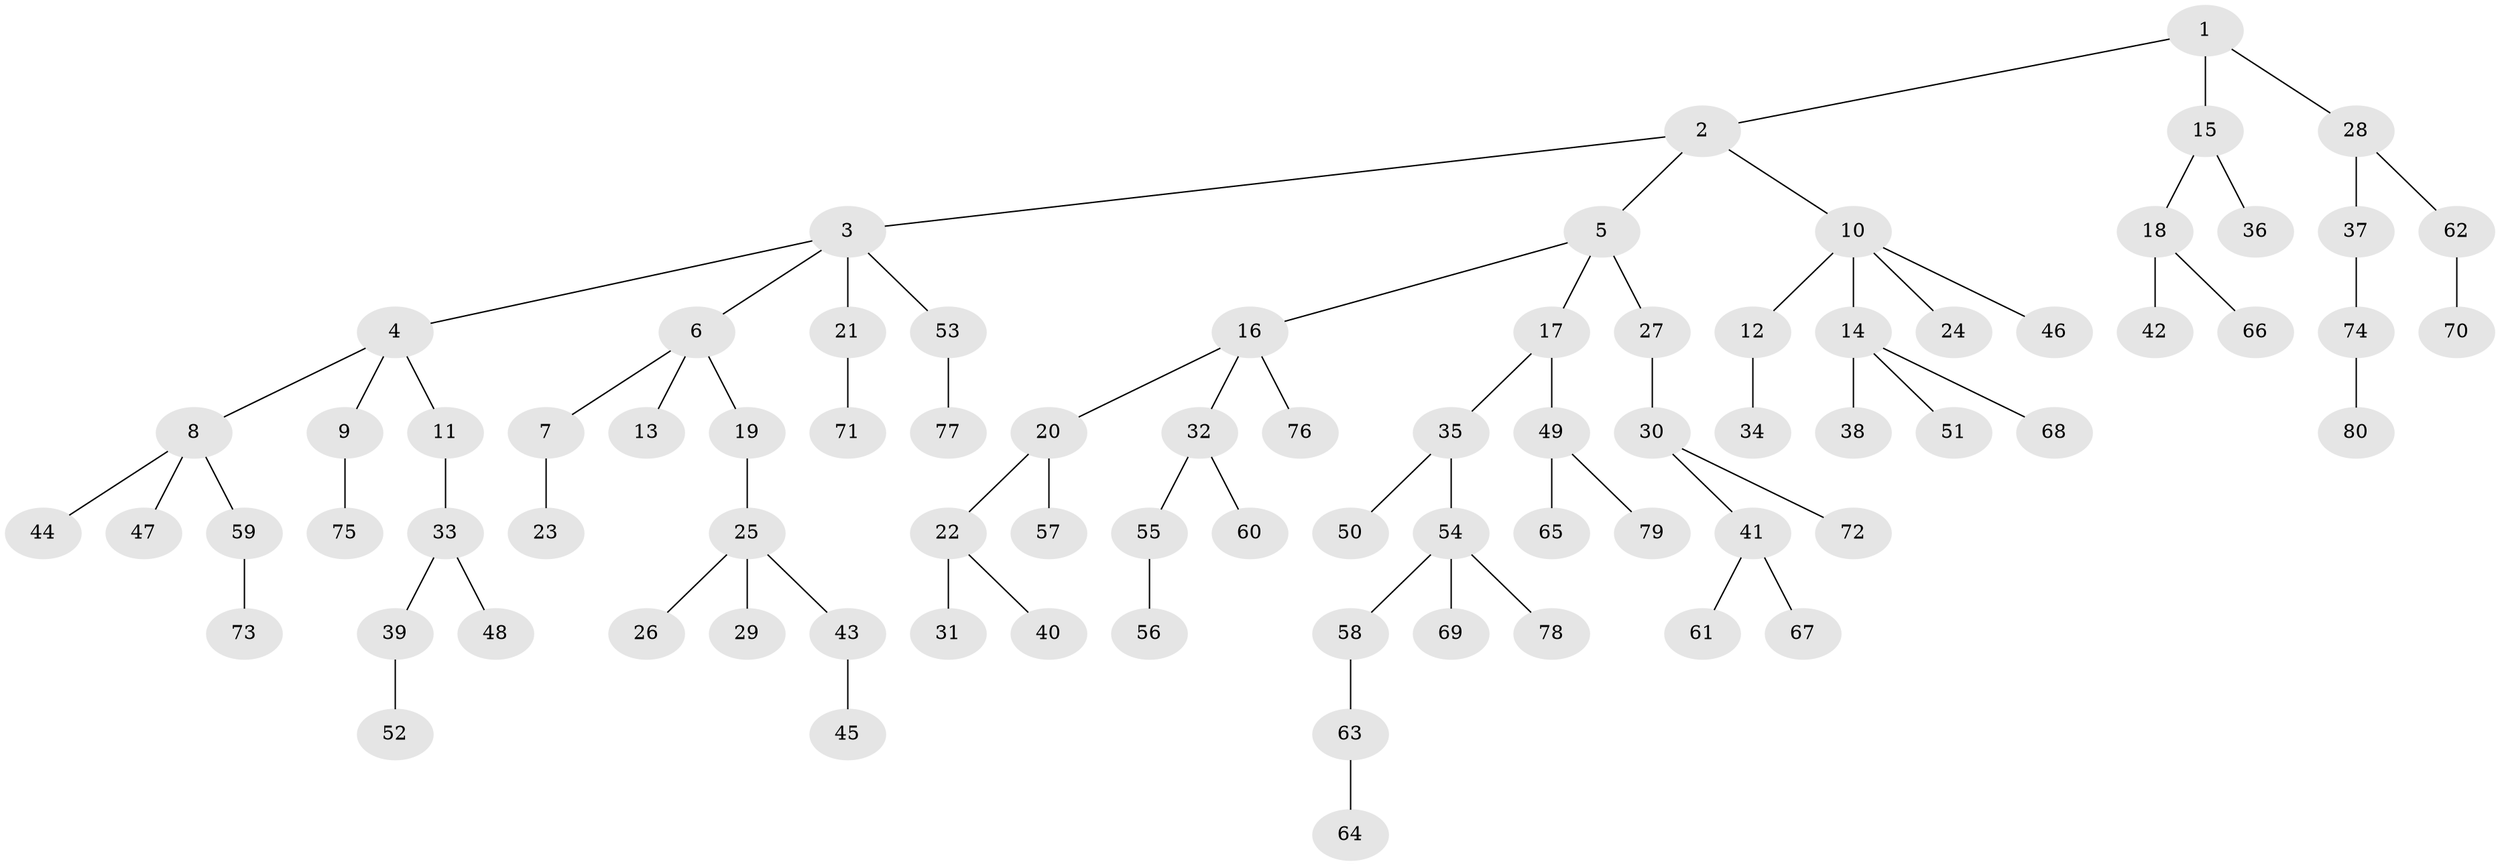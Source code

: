 // coarse degree distribution, {5: 0.041666666666666664, 6: 0.020833333333333332, 3: 0.14583333333333334, 1: 0.625, 4: 0.0625, 7: 0.020833333333333332, 2: 0.08333333333333333}
// Generated by graph-tools (version 1.1) at 2025/19/03/04/25 18:19:06]
// undirected, 80 vertices, 79 edges
graph export_dot {
graph [start="1"]
  node [color=gray90,style=filled];
  1;
  2;
  3;
  4;
  5;
  6;
  7;
  8;
  9;
  10;
  11;
  12;
  13;
  14;
  15;
  16;
  17;
  18;
  19;
  20;
  21;
  22;
  23;
  24;
  25;
  26;
  27;
  28;
  29;
  30;
  31;
  32;
  33;
  34;
  35;
  36;
  37;
  38;
  39;
  40;
  41;
  42;
  43;
  44;
  45;
  46;
  47;
  48;
  49;
  50;
  51;
  52;
  53;
  54;
  55;
  56;
  57;
  58;
  59;
  60;
  61;
  62;
  63;
  64;
  65;
  66;
  67;
  68;
  69;
  70;
  71;
  72;
  73;
  74;
  75;
  76;
  77;
  78;
  79;
  80;
  1 -- 2;
  1 -- 15;
  1 -- 28;
  2 -- 3;
  2 -- 5;
  2 -- 10;
  3 -- 4;
  3 -- 6;
  3 -- 21;
  3 -- 53;
  4 -- 8;
  4 -- 9;
  4 -- 11;
  5 -- 16;
  5 -- 17;
  5 -- 27;
  6 -- 7;
  6 -- 13;
  6 -- 19;
  7 -- 23;
  8 -- 44;
  8 -- 47;
  8 -- 59;
  9 -- 75;
  10 -- 12;
  10 -- 14;
  10 -- 24;
  10 -- 46;
  11 -- 33;
  12 -- 34;
  14 -- 38;
  14 -- 51;
  14 -- 68;
  15 -- 18;
  15 -- 36;
  16 -- 20;
  16 -- 32;
  16 -- 76;
  17 -- 35;
  17 -- 49;
  18 -- 42;
  18 -- 66;
  19 -- 25;
  20 -- 22;
  20 -- 57;
  21 -- 71;
  22 -- 31;
  22 -- 40;
  25 -- 26;
  25 -- 29;
  25 -- 43;
  27 -- 30;
  28 -- 37;
  28 -- 62;
  30 -- 41;
  30 -- 72;
  32 -- 55;
  32 -- 60;
  33 -- 39;
  33 -- 48;
  35 -- 50;
  35 -- 54;
  37 -- 74;
  39 -- 52;
  41 -- 61;
  41 -- 67;
  43 -- 45;
  49 -- 65;
  49 -- 79;
  53 -- 77;
  54 -- 58;
  54 -- 69;
  54 -- 78;
  55 -- 56;
  58 -- 63;
  59 -- 73;
  62 -- 70;
  63 -- 64;
  74 -- 80;
}
